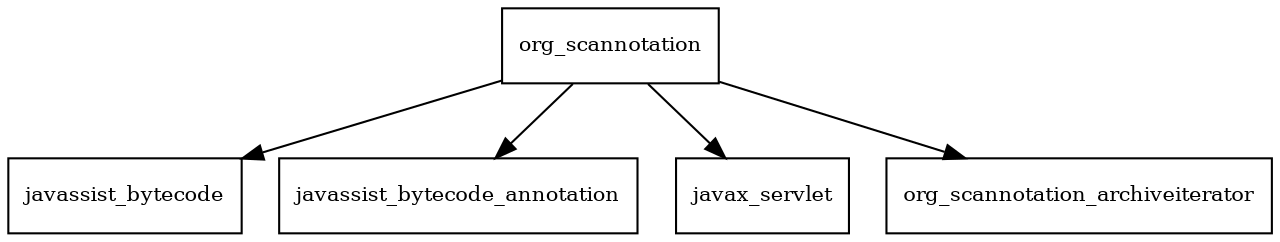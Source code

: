 digraph scannotation_1_0_3_redhat_4_package_dependencies {
  node [shape = box, fontsize=10.0];
  org_scannotation -> javassist_bytecode;
  org_scannotation -> javassist_bytecode_annotation;
  org_scannotation -> javax_servlet;
  org_scannotation -> org_scannotation_archiveiterator;
}
